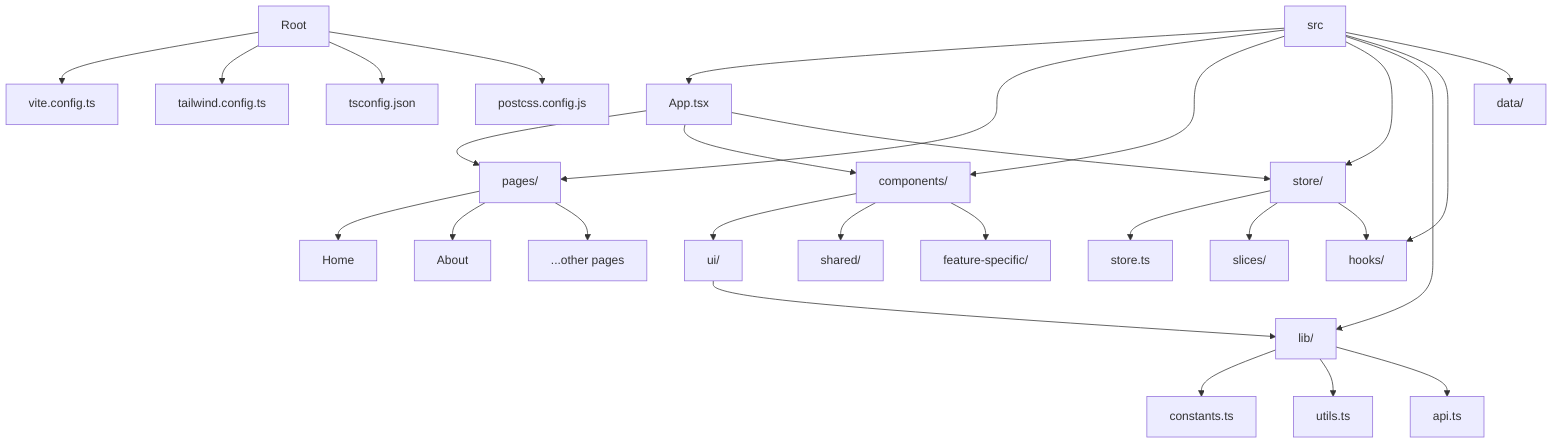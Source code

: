%% Code Structure Map for Sculpt-AI Project
graph TD
    A[src] --> B[App.tsx]
    A --> C[pages/]
    A --> D[components/]
    A --> E[store/]
    A --> F[lib/]
    A --> G[hooks/]
    A --> H[data/]
    
    %% Pages and Routes
    C --> C1[Home]
    C --> C2[About]
    C --> C3[...other pages]
    
    %% Components
    D --> D1[ui/]
    D --> D2[shared/]
    D --> D3[feature-specific/]
    
    %% State Management
    E --> E1[store.ts]
    E --> E2[slices/]
    
    %% Utilities
    F --> F1[constants.ts]
    F --> F2[utils.ts]
    F --> F3[api.ts]
    
    %% Config Files
    I[Root] --> J[vite.config.ts]
    I --> K[tailwind.config.ts]
    I --> L[tsconfig.json]
    I --> M[postcss.config.js]
    
    %% Key Relationships
    B --> C
    B --> D
    B --> E
    D1 --> F
    E --> G